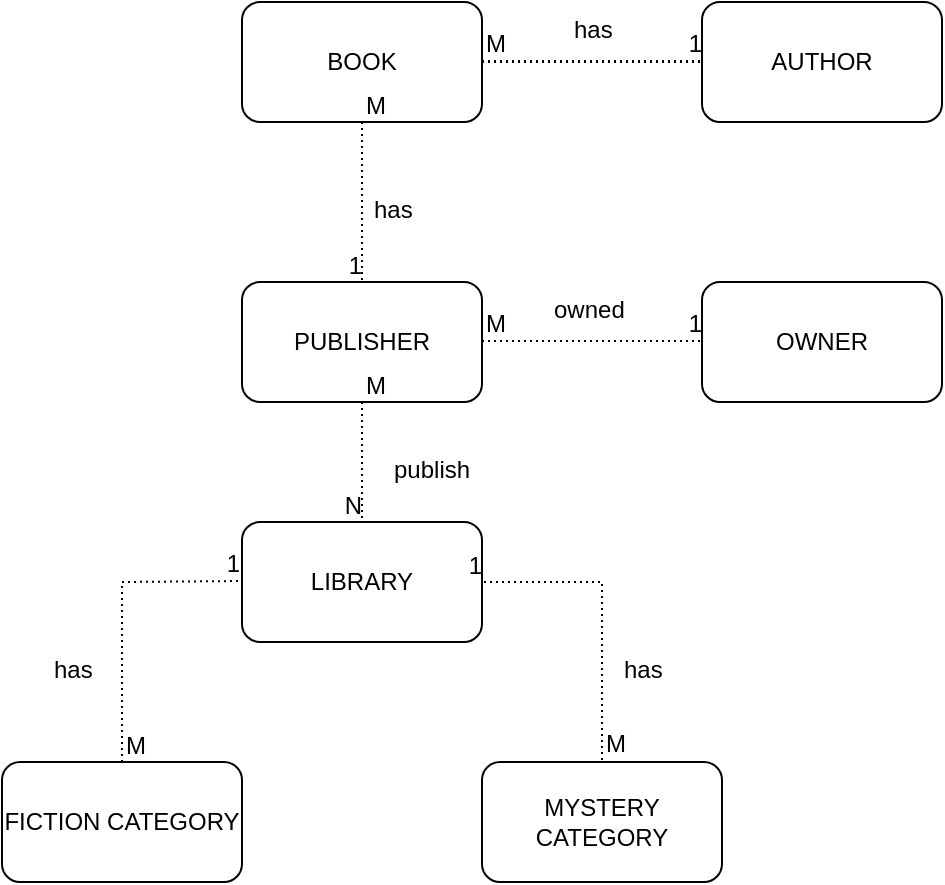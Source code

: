 <mxfile version="13.8.0" type="github"><diagram id="R2lEEEUBdFMjLlhIrx00" name="Page-1"><mxGraphModel dx="868" dy="482" grid="1" gridSize="10" guides="1" tooltips="1" connect="1" arrows="1" fold="1" page="1" pageScale="1" pageWidth="850" pageHeight="1100" math="0" shadow="0" extFonts="Permanent Marker^https://fonts.googleapis.com/css?family=Permanent+Marker"><root><mxCell id="0"/><mxCell id="1" parent="0"/><mxCell id="zeDGgtz4i76J8Ob4TWM6-1" value="BOOK" style="rounded=1;whiteSpace=wrap;html=1;" vertex="1" parent="1"><mxGeometry x="220" y="140" width="120" height="60" as="geometry"/></mxCell><mxCell id="zeDGgtz4i76J8Ob4TWM6-2" value="AUTHOR" style="rounded=1;whiteSpace=wrap;html=1;" vertex="1" parent="1"><mxGeometry x="450" y="140" width="120" height="60" as="geometry"/></mxCell><mxCell id="zeDGgtz4i76J8Ob4TWM6-3" value="OWNER" style="rounded=1;whiteSpace=wrap;html=1;" vertex="1" parent="1"><mxGeometry x="450" y="280" width="120" height="60" as="geometry"/></mxCell><mxCell id="zeDGgtz4i76J8Ob4TWM6-4" value="PUBLISHER" style="rounded=1;whiteSpace=wrap;html=1;" vertex="1" parent="1"><mxGeometry x="220" y="280" width="120" height="60" as="geometry"/></mxCell><mxCell id="zeDGgtz4i76J8Ob4TWM6-29" style="edgeStyle=orthogonalEdgeStyle;rounded=0;orthogonalLoop=1;jettySize=auto;html=1;exitX=0.5;exitY=0;exitDx=0;exitDy=0;" edge="1" parent="1" source="zeDGgtz4i76J8Ob4TWM6-5"><mxGeometry relative="1" as="geometry"><mxPoint x="280" y="400" as="targetPoint"/></mxGeometry></mxCell><mxCell id="zeDGgtz4i76J8Ob4TWM6-5" value="LIBRARY" style="rounded=1;whiteSpace=wrap;html=1;" vertex="1" parent="1"><mxGeometry x="220" y="400" width="120" height="60" as="geometry"/></mxCell><mxCell id="zeDGgtz4i76J8Ob4TWM6-6" value="FICTION CATEGORY" style="rounded=1;whiteSpace=wrap;html=1;" vertex="1" parent="1"><mxGeometry x="100" y="520" width="120" height="60" as="geometry"/></mxCell><mxCell id="zeDGgtz4i76J8Ob4TWM6-7" value="MYSTERY CATEGORY" style="rounded=1;whiteSpace=wrap;html=1;" vertex="1" parent="1"><mxGeometry x="340" y="520" width="120" height="60" as="geometry"/></mxCell><mxCell id="zeDGgtz4i76J8Ob4TWM6-15" value="" style="endArrow=none;html=1;rounded=0;dashed=1;dashPattern=1 2;exitX=1;exitY=0.5;exitDx=0;exitDy=0;" edge="1" parent="1" source="zeDGgtz4i76J8Ob4TWM6-1"><mxGeometry relative="1" as="geometry"><mxPoint x="360" y="170" as="sourcePoint"/><mxPoint x="450" y="170" as="targetPoint"/></mxGeometry></mxCell><mxCell id="zeDGgtz4i76J8Ob4TWM6-18" value="" style="endArrow=none;html=1;rounded=0;dashed=1;dashPattern=1 2;" edge="1" parent="1"><mxGeometry relative="1" as="geometry"><mxPoint x="340" y="169.5" as="sourcePoint"/><mxPoint x="450" y="169.5" as="targetPoint"/></mxGeometry></mxCell><mxCell id="zeDGgtz4i76J8Ob4TWM6-19" value="M" style="resizable=0;html=1;align=left;verticalAlign=bottom;" connectable="0" vertex="1" parent="zeDGgtz4i76J8Ob4TWM6-18"><mxGeometry x="-1" relative="1" as="geometry"/></mxCell><mxCell id="zeDGgtz4i76J8Ob4TWM6-20" value="1" style="resizable=0;html=1;align=right;verticalAlign=bottom;" connectable="0" vertex="1" parent="zeDGgtz4i76J8Ob4TWM6-18"><mxGeometry x="1" relative="1" as="geometry"/></mxCell><mxCell id="zeDGgtz4i76J8Ob4TWM6-22" value="" style="endArrow=none;html=1;rounded=0;dashed=1;dashPattern=1 2;" edge="1" parent="1"><mxGeometry relative="1" as="geometry"><mxPoint x="340" y="309.5" as="sourcePoint"/><mxPoint x="450" y="309.5" as="targetPoint"/></mxGeometry></mxCell><mxCell id="zeDGgtz4i76J8Ob4TWM6-23" value="M" style="resizable=0;html=1;align=left;verticalAlign=bottom;" connectable="0" vertex="1" parent="zeDGgtz4i76J8Ob4TWM6-22"><mxGeometry x="-1" relative="1" as="geometry"/></mxCell><mxCell id="zeDGgtz4i76J8Ob4TWM6-24" value="1" style="resizable=0;html=1;align=right;verticalAlign=bottom;" connectable="0" vertex="1" parent="zeDGgtz4i76J8Ob4TWM6-22"><mxGeometry x="1" relative="1" as="geometry"/></mxCell><mxCell id="zeDGgtz4i76J8Ob4TWM6-25" value="has" style="text;strokeColor=none;fillColor=none;spacingLeft=4;spacingRight=4;overflow=hidden;rotatable=0;points=[[0,0.5],[1,0.5]];portConstraint=eastwest;fontSize=12;" vertex="1" parent="1"><mxGeometry x="380" y="140" width="40" height="30" as="geometry"/></mxCell><mxCell id="zeDGgtz4i76J8Ob4TWM6-26" value="" style="endArrow=none;html=1;rounded=0;dashed=1;dashPattern=1 2;entryX=0.5;entryY=0;entryDx=0;entryDy=0;exitX=0.5;exitY=1;exitDx=0;exitDy=0;" edge="1" parent="1" source="zeDGgtz4i76J8Ob4TWM6-4" target="zeDGgtz4i76J8Ob4TWM6-5"><mxGeometry relative="1" as="geometry"><mxPoint x="240" y="360" as="sourcePoint"/><mxPoint x="400" y="400" as="targetPoint"/></mxGeometry></mxCell><mxCell id="zeDGgtz4i76J8Ob4TWM6-27" value="M" style="resizable=0;html=1;align=left;verticalAlign=bottom;" connectable="0" vertex="1" parent="zeDGgtz4i76J8Ob4TWM6-26"><mxGeometry x="-1" relative="1" as="geometry"/></mxCell><mxCell id="zeDGgtz4i76J8Ob4TWM6-28" value="N" style="resizable=0;html=1;align=right;verticalAlign=bottom;" connectable="0" vertex="1" parent="zeDGgtz4i76J8Ob4TWM6-26"><mxGeometry x="1" relative="1" as="geometry"/></mxCell><mxCell id="zeDGgtz4i76J8Ob4TWM6-30" value="owned" style="text;strokeColor=none;fillColor=none;spacingLeft=4;spacingRight=4;overflow=hidden;rotatable=0;points=[[0,0.5],[1,0.5]];portConstraint=eastwest;fontSize=12;" vertex="1" parent="1"><mxGeometry x="370" y="280" width="50" height="30" as="geometry"/></mxCell><mxCell id="zeDGgtz4i76J8Ob4TWM6-31" value="publish" style="text;strokeColor=none;fillColor=none;spacingLeft=4;spacingRight=4;overflow=hidden;rotatable=0;points=[[0,0.5],[1,0.5]];portConstraint=eastwest;fontSize=12;" vertex="1" parent="1"><mxGeometry x="290" y="360" width="50" height="30" as="geometry"/></mxCell><mxCell id="zeDGgtz4i76J8Ob4TWM6-32" value="" style="endArrow=none;html=1;rounded=0;dashed=1;dashPattern=1 2;entryX=0.5;entryY=0;entryDx=0;entryDy=0;exitX=0.5;exitY=1;exitDx=0;exitDy=0;" edge="1" parent="1" source="zeDGgtz4i76J8Ob4TWM6-1" target="zeDGgtz4i76J8Ob4TWM6-4"><mxGeometry relative="1" as="geometry"><mxPoint x="270" y="220" as="sourcePoint"/><mxPoint x="380" y="220" as="targetPoint"/></mxGeometry></mxCell><mxCell id="zeDGgtz4i76J8Ob4TWM6-33" value="M" style="resizable=0;html=1;align=left;verticalAlign=bottom;" connectable="0" vertex="1" parent="zeDGgtz4i76J8Ob4TWM6-32"><mxGeometry x="-1" relative="1" as="geometry"/></mxCell><mxCell id="zeDGgtz4i76J8Ob4TWM6-34" value="1" style="resizable=0;html=1;align=right;verticalAlign=bottom;" connectable="0" vertex="1" parent="zeDGgtz4i76J8Ob4TWM6-32"><mxGeometry x="1" relative="1" as="geometry"/></mxCell><mxCell id="zeDGgtz4i76J8Ob4TWM6-35" value="has" style="text;strokeColor=none;fillColor=none;spacingLeft=4;spacingRight=4;overflow=hidden;rotatable=0;points=[[0,0.5],[1,0.5]];portConstraint=eastwest;fontSize=12;" vertex="1" parent="1"><mxGeometry x="280" y="230" width="40" height="30" as="geometry"/></mxCell><mxCell id="zeDGgtz4i76J8Ob4TWM6-36" value="" style="endArrow=none;html=1;rounded=0;dashed=1;dashPattern=1 2;exitX=0.5;exitY=0;exitDx=0;exitDy=0;" edge="1" parent="1" source="zeDGgtz4i76J8Ob4TWM6-6"><mxGeometry relative="1" as="geometry"><mxPoint x="110" y="429.5" as="sourcePoint"/><mxPoint x="220" y="429.5" as="targetPoint"/><Array as="points"><mxPoint x="160" y="430"/></Array></mxGeometry></mxCell><mxCell id="zeDGgtz4i76J8Ob4TWM6-37" value="M" style="resizable=0;html=1;align=left;verticalAlign=bottom;" connectable="0" vertex="1" parent="zeDGgtz4i76J8Ob4TWM6-36"><mxGeometry x="-1" relative="1" as="geometry"/></mxCell><mxCell id="zeDGgtz4i76J8Ob4TWM6-38" value="1" style="resizable=0;html=1;align=right;verticalAlign=bottom;" connectable="0" vertex="1" parent="zeDGgtz4i76J8Ob4TWM6-36"><mxGeometry x="1" relative="1" as="geometry"/></mxCell><mxCell id="zeDGgtz4i76J8Ob4TWM6-39" value="" style="endArrow=none;html=1;rounded=0;dashed=1;dashPattern=1 2;entryX=1;entryY=0.5;entryDx=0;entryDy=0;" edge="1" parent="1" target="zeDGgtz4i76J8Ob4TWM6-5"><mxGeometry relative="1" as="geometry"><mxPoint x="400" y="519" as="sourcePoint"/><mxPoint x="510" y="519" as="targetPoint"/><Array as="points"><mxPoint x="400" y="430"/></Array></mxGeometry></mxCell><mxCell id="zeDGgtz4i76J8Ob4TWM6-40" value="M" style="resizable=0;html=1;align=left;verticalAlign=bottom;" connectable="0" vertex="1" parent="zeDGgtz4i76J8Ob4TWM6-39"><mxGeometry x="-1" relative="1" as="geometry"/></mxCell><mxCell id="zeDGgtz4i76J8Ob4TWM6-41" value="1" style="resizable=0;html=1;align=right;verticalAlign=bottom;" connectable="0" vertex="1" parent="zeDGgtz4i76J8Ob4TWM6-39"><mxGeometry x="1" relative="1" as="geometry"/></mxCell><mxCell id="zeDGgtz4i76J8Ob4TWM6-42" value="has" style="text;strokeColor=none;fillColor=none;spacingLeft=4;spacingRight=4;overflow=hidden;rotatable=0;points=[[0,0.5],[1,0.5]];portConstraint=eastwest;fontSize=12;" vertex="1" parent="1"><mxGeometry x="405" y="460" width="40" height="30" as="geometry"/></mxCell><mxCell id="zeDGgtz4i76J8Ob4TWM6-43" value="has" style="text;strokeColor=none;fillColor=none;spacingLeft=4;spacingRight=4;overflow=hidden;rotatable=0;points=[[0,0.5],[1,0.5]];portConstraint=eastwest;fontSize=12;" vertex="1" parent="1"><mxGeometry x="120" y="460" width="40" height="30" as="geometry"/></mxCell></root></mxGraphModel></diagram></mxfile>